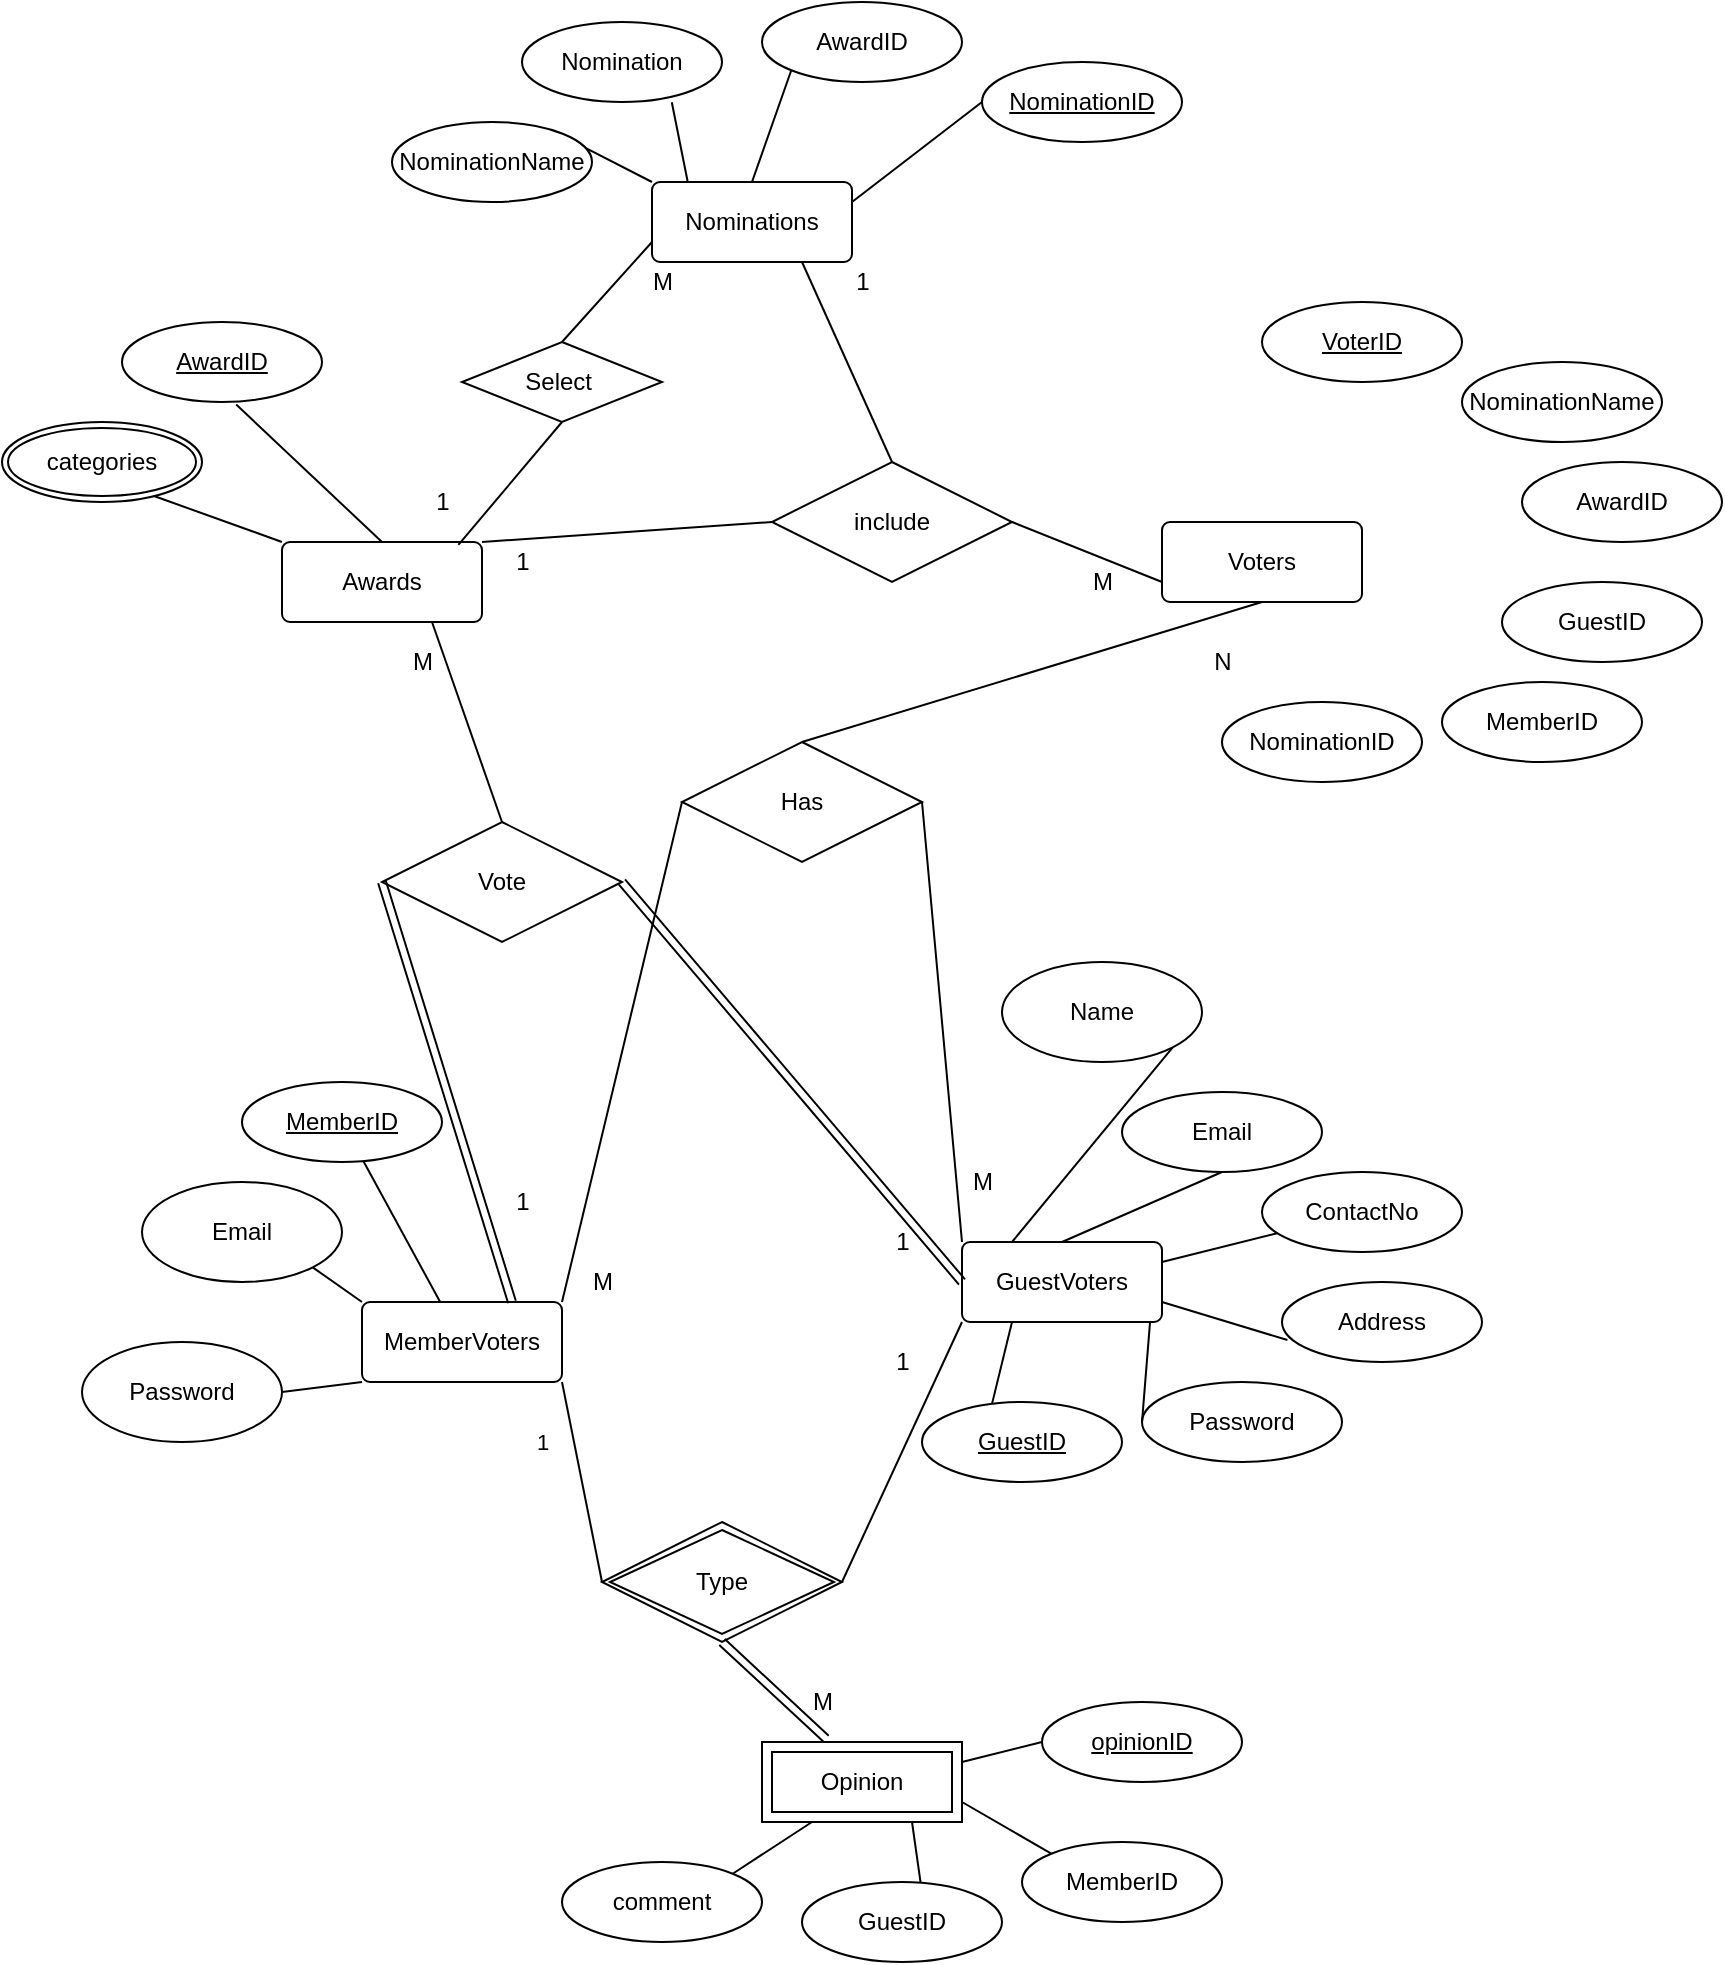 <mxfile version="13.8.0" type="device"><diagram id="R2lEEEUBdFMjLlhIrx00" name="Page-1"><mxGraphModel dx="1726" dy="2060" grid="1" gridSize="10" guides="1" tooltips="1" connect="1" arrows="1" fold="1" page="1" pageScale="1" pageWidth="850" pageHeight="1100" math="0" shadow="0" extFonts="Permanent Marker^https://fonts.googleapis.com/css?family=Permanent+Marker"><root><mxCell id="0"/><mxCell id="1" parent="0"/><mxCell id="uAqjlVzqLs7Ttaj7tHiM-1" value="Opinion" style="shape=ext;margin=3;double=1;whiteSpace=wrap;html=1;align=center;" vertex="1" parent="1"><mxGeometry x="390" y="340" width="100" height="40" as="geometry"/></mxCell><mxCell id="uAqjlVzqLs7Ttaj7tHiM-2" value="comment" style="ellipse;whiteSpace=wrap;html=1;align=center;" vertex="1" parent="1"><mxGeometry x="290" y="400" width="100" height="40" as="geometry"/></mxCell><mxCell id="uAqjlVzqLs7Ttaj7tHiM-3" value="GuestID" style="ellipse;whiteSpace=wrap;html=1;align=center;" vertex="1" parent="1"><mxGeometry x="410" y="410" width="100" height="40" as="geometry"/></mxCell><mxCell id="uAqjlVzqLs7Ttaj7tHiM-4" value="MemberID" style="ellipse;whiteSpace=wrap;html=1;align=center;" vertex="1" parent="1"><mxGeometry x="520" y="390" width="100" height="40" as="geometry"/></mxCell><mxCell id="uAqjlVzqLs7Ttaj7tHiM-5" value="opinionID" style="ellipse;whiteSpace=wrap;html=1;align=center;fontStyle=4" vertex="1" parent="1"><mxGeometry x="530" y="320" width="100" height="40" as="geometry"/></mxCell><mxCell id="uAqjlVzqLs7Ttaj7tHiM-7" value="" style="endArrow=none;html=1;rounded=0;entryX=0;entryY=0.5;entryDx=0;entryDy=0;exitX=1;exitY=0.25;exitDx=0;exitDy=0;" edge="1" parent="1" source="uAqjlVzqLs7Ttaj7tHiM-1" target="uAqjlVzqLs7Ttaj7tHiM-5"><mxGeometry relative="1" as="geometry"><mxPoint x="-80" y="220" as="sourcePoint"/><mxPoint x="80" y="220" as="targetPoint"/></mxGeometry></mxCell><mxCell id="uAqjlVzqLs7Ttaj7tHiM-8" value="" style="endArrow=none;html=1;rounded=0;entryX=0;entryY=0;entryDx=0;entryDy=0;exitX=1;exitY=0.75;exitDx=0;exitDy=0;" edge="1" parent="1" source="uAqjlVzqLs7Ttaj7tHiM-1" target="uAqjlVzqLs7Ttaj7tHiM-4"><mxGeometry relative="1" as="geometry"><mxPoint x="500" y="360" as="sourcePoint"/><mxPoint x="540" y="350" as="targetPoint"/></mxGeometry></mxCell><mxCell id="uAqjlVzqLs7Ttaj7tHiM-9" value="" style="endArrow=none;html=1;rounded=0;entryX=0.593;entryY=0.008;entryDx=0;entryDy=0;exitX=0.75;exitY=1;exitDx=0;exitDy=0;entryPerimeter=0;" edge="1" parent="1" source="uAqjlVzqLs7Ttaj7tHiM-1" target="uAqjlVzqLs7Ttaj7tHiM-3"><mxGeometry relative="1" as="geometry"><mxPoint x="510" y="370" as="sourcePoint"/><mxPoint x="550" y="360" as="targetPoint"/></mxGeometry></mxCell><mxCell id="uAqjlVzqLs7Ttaj7tHiM-10" value="" style="endArrow=none;html=1;rounded=0;entryX=1;entryY=0;entryDx=0;entryDy=0;exitX=0.25;exitY=1;exitDx=0;exitDy=0;" edge="1" parent="1" source="uAqjlVzqLs7Ttaj7tHiM-1" target="uAqjlVzqLs7Ttaj7tHiM-2"><mxGeometry relative="1" as="geometry"><mxPoint x="520" y="380" as="sourcePoint"/><mxPoint x="560" y="370" as="targetPoint"/></mxGeometry></mxCell><mxCell id="uAqjlVzqLs7Ttaj7tHiM-11" value="GuestVoters" style="rounded=1;arcSize=10;whiteSpace=wrap;html=1;align=center;" vertex="1" parent="1"><mxGeometry x="490" y="90" width="100" height="40" as="geometry"/></mxCell><mxCell id="uAqjlVzqLs7Ttaj7tHiM-12" value="MemberVoters" style="rounded=1;arcSize=10;whiteSpace=wrap;html=1;align=center;" vertex="1" parent="1"><mxGeometry x="190" y="120" width="100" height="40" as="geometry"/></mxCell><mxCell id="uAqjlVzqLs7Ttaj7tHiM-13" value="Type" style="shape=rhombus;double=1;perimeter=rhombusPerimeter;whiteSpace=wrap;html=1;align=center;" vertex="1" parent="1"><mxGeometry x="310" y="230" width="120" height="60" as="geometry"/></mxCell><mxCell id="uAqjlVzqLs7Ttaj7tHiM-14" value="" style="shape=link;html=1;rounded=0;entryX=0.32;entryY=-0.042;entryDx=0;entryDy=0;entryPerimeter=0;exitX=0.5;exitY=1;exitDx=0;exitDy=0;" edge="1" parent="1" source="uAqjlVzqLs7Ttaj7tHiM-13" target="uAqjlVzqLs7Ttaj7tHiM-1"><mxGeometry relative="1" as="geometry"><mxPoint x="-10" y="260" as="sourcePoint"/><mxPoint x="150" y="260" as="targetPoint"/></mxGeometry></mxCell><mxCell id="uAqjlVzqLs7Ttaj7tHiM-15" value="" style="resizable=0;html=1;align=right;verticalAlign=bottom;" connectable="0" vertex="1" parent="uAqjlVzqLs7Ttaj7tHiM-14"><mxGeometry x="1" relative="1" as="geometry"/></mxCell><mxCell id="uAqjlVzqLs7Ttaj7tHiM-16" value="M" style="text;html=1;align=center;verticalAlign=middle;resizable=0;points=[];autosize=1;" vertex="1" parent="1"><mxGeometry x="405" y="310" width="30" height="20" as="geometry"/></mxCell><mxCell id="uAqjlVzqLs7Ttaj7tHiM-17" value="" style="endArrow=none;html=1;rounded=0;entryX=0;entryY=1;entryDx=0;entryDy=0;exitX=1;exitY=0.5;exitDx=0;exitDy=0;" edge="1" parent="1" source="uAqjlVzqLs7Ttaj7tHiM-13" target="uAqjlVzqLs7Ttaj7tHiM-11"><mxGeometry relative="1" as="geometry"><mxPoint x="500" y="360" as="sourcePoint"/><mxPoint x="540" y="350" as="targetPoint"/></mxGeometry></mxCell><mxCell id="uAqjlVzqLs7Ttaj7tHiM-18" value="" style="endArrow=none;html=1;rounded=0;entryX=1;entryY=1;entryDx=0;entryDy=0;exitX=0;exitY=0.5;exitDx=0;exitDy=0;" edge="1" parent="1" source="uAqjlVzqLs7Ttaj7tHiM-13" target="uAqjlVzqLs7Ttaj7tHiM-12"><mxGeometry relative="1" as="geometry"><mxPoint x="510" y="370" as="sourcePoint"/><mxPoint x="550" y="360" as="targetPoint"/></mxGeometry></mxCell><mxCell id="uAqjlVzqLs7Ttaj7tHiM-64" value="1" style="edgeLabel;html=1;align=center;verticalAlign=middle;resizable=0;points=[];" vertex="1" connectable="0" parent="uAqjlVzqLs7Ttaj7tHiM-18"><mxGeometry x="0.458" y="-1" relative="1" as="geometry"><mxPoint x="-16.47" y="2.76" as="offset"/></mxGeometry></mxCell><mxCell id="uAqjlVzqLs7Ttaj7tHiM-24" value="GuestID" style="ellipse;whiteSpace=wrap;html=1;align=center;fontStyle=4;" vertex="1" parent="1"><mxGeometry x="470" y="170" width="100" height="40" as="geometry"/></mxCell><mxCell id="uAqjlVzqLs7Ttaj7tHiM-25" value="Password" style="ellipse;whiteSpace=wrap;html=1;align=center;" vertex="1" parent="1"><mxGeometry x="580" y="160" width="100" height="40" as="geometry"/></mxCell><mxCell id="uAqjlVzqLs7Ttaj7tHiM-26" value="Address" style="ellipse;whiteSpace=wrap;html=1;align=center;" vertex="1" parent="1"><mxGeometry x="650" y="110" width="100" height="40" as="geometry"/></mxCell><mxCell id="uAqjlVzqLs7Ttaj7tHiM-27" value="ContactNo" style="ellipse;whiteSpace=wrap;html=1;align=center;" vertex="1" parent="1"><mxGeometry x="640" y="55" width="100" height="40" as="geometry"/></mxCell><mxCell id="uAqjlVzqLs7Ttaj7tHiM-28" value="Email" style="ellipse;whiteSpace=wrap;html=1;align=center;" vertex="1" parent="1"><mxGeometry x="570" y="15" width="100" height="40" as="geometry"/></mxCell><mxCell id="uAqjlVzqLs7Ttaj7tHiM-29" value="Name" style="ellipse;whiteSpace=wrap;html=1;align=center;" vertex="1" parent="1"><mxGeometry x="510" y="-50" width="100" height="50" as="geometry"/></mxCell><mxCell id="uAqjlVzqLs7Ttaj7tHiM-31" value="" style="endArrow=none;html=1;rounded=0;entryX=0.25;entryY=1;entryDx=0;entryDy=0;exitX=0.351;exitY=0.014;exitDx=0;exitDy=0;exitPerimeter=0;" edge="1" parent="1" source="uAqjlVzqLs7Ttaj7tHiM-24" target="uAqjlVzqLs7Ttaj7tHiM-11"><mxGeometry relative="1" as="geometry"><mxPoint x="440" y="270" as="sourcePoint"/><mxPoint x="500" y="140" as="targetPoint"/></mxGeometry></mxCell><mxCell id="uAqjlVzqLs7Ttaj7tHiM-32" value="" style="endArrow=none;html=1;rounded=0;entryX=0.25;entryY=0;entryDx=0;entryDy=0;exitX=1;exitY=1;exitDx=0;exitDy=0;" edge="1" parent="1" source="uAqjlVzqLs7Ttaj7tHiM-29" target="uAqjlVzqLs7Ttaj7tHiM-11"><mxGeometry relative="1" as="geometry"><mxPoint x="450" y="280" as="sourcePoint"/><mxPoint x="510" y="150" as="targetPoint"/></mxGeometry></mxCell><mxCell id="uAqjlVzqLs7Ttaj7tHiM-33" value="" style="endArrow=none;html=1;rounded=0;entryX=0.5;entryY=0;entryDx=0;entryDy=0;exitX=0.5;exitY=1;exitDx=0;exitDy=0;" edge="1" parent="1" source="uAqjlVzqLs7Ttaj7tHiM-28" target="uAqjlVzqLs7Ttaj7tHiM-11"><mxGeometry relative="1" as="geometry"><mxPoint x="460" y="290" as="sourcePoint"/><mxPoint x="520" y="160" as="targetPoint"/></mxGeometry></mxCell><mxCell id="uAqjlVzqLs7Ttaj7tHiM-34" value="" style="endArrow=none;html=1;rounded=0;entryX=0.94;entryY=1.008;entryDx=0;entryDy=0;exitX=0;exitY=0.5;exitDx=0;exitDy=0;entryPerimeter=0;" edge="1" parent="1" source="uAqjlVzqLs7Ttaj7tHiM-25" target="uAqjlVzqLs7Ttaj7tHiM-11"><mxGeometry relative="1" as="geometry"><mxPoint x="470" y="300" as="sourcePoint"/><mxPoint x="530" y="170" as="targetPoint"/></mxGeometry></mxCell><mxCell id="uAqjlVzqLs7Ttaj7tHiM-35" value="" style="endArrow=none;html=1;rounded=0;entryX=1;entryY=0.75;entryDx=0;entryDy=0;exitX=0.027;exitY=0.725;exitDx=0;exitDy=0;exitPerimeter=0;" edge="1" parent="1" source="uAqjlVzqLs7Ttaj7tHiM-26" target="uAqjlVzqLs7Ttaj7tHiM-11"><mxGeometry relative="1" as="geometry"><mxPoint x="480" y="310" as="sourcePoint"/><mxPoint x="540" y="180" as="targetPoint"/></mxGeometry></mxCell><mxCell id="uAqjlVzqLs7Ttaj7tHiM-36" value="" style="endArrow=none;html=1;rounded=0;exitX=1;exitY=0.25;exitDx=0;exitDy=0;" edge="1" parent="1" source="uAqjlVzqLs7Ttaj7tHiM-11" target="uAqjlVzqLs7Ttaj7tHiM-27"><mxGeometry relative="1" as="geometry"><mxPoint x="490" y="320" as="sourcePoint"/><mxPoint x="550" y="190" as="targetPoint"/></mxGeometry></mxCell><mxCell id="uAqjlVzqLs7Ttaj7tHiM-38" value="MemberID" style="ellipse;whiteSpace=wrap;html=1;align=center;fontStyle=4;" vertex="1" parent="1"><mxGeometry x="130" y="10" width="100" height="40" as="geometry"/></mxCell><mxCell id="uAqjlVzqLs7Ttaj7tHiM-39" value="Email" style="ellipse;whiteSpace=wrap;html=1;align=center;" vertex="1" parent="1"><mxGeometry x="80" y="60" width="100" height="50" as="geometry"/></mxCell><mxCell id="uAqjlVzqLs7Ttaj7tHiM-40" value="Password" style="ellipse;whiteSpace=wrap;html=1;align=center;" vertex="1" parent="1"><mxGeometry x="50" y="140" width="100" height="50" as="geometry"/></mxCell><mxCell id="uAqjlVzqLs7Ttaj7tHiM-41" value="" style="endArrow=none;html=1;rounded=0;" edge="1" parent="1" source="uAqjlVzqLs7Ttaj7tHiM-12" target="uAqjlVzqLs7Ttaj7tHiM-38"><mxGeometry relative="1" as="geometry"><mxPoint x="320" y="270" as="sourcePoint"/><mxPoint x="243" y="70" as="targetPoint"/></mxGeometry></mxCell><mxCell id="uAqjlVzqLs7Ttaj7tHiM-42" value="" style="endArrow=none;html=1;rounded=0;entryX=1;entryY=1;entryDx=0;entryDy=0;exitX=0;exitY=0;exitDx=0;exitDy=0;" edge="1" parent="1" source="uAqjlVzqLs7Ttaj7tHiM-12" target="uAqjlVzqLs7Ttaj7tHiM-39"><mxGeometry relative="1" as="geometry"><mxPoint x="330" y="280" as="sourcePoint"/><mxPoint x="310" y="180" as="targetPoint"/></mxGeometry></mxCell><mxCell id="uAqjlVzqLs7Ttaj7tHiM-43" value="" style="endArrow=none;html=1;rounded=0;entryX=1;entryY=0.5;entryDx=0;entryDy=0;exitX=0;exitY=1;exitDx=0;exitDy=0;" edge="1" parent="1" source="uAqjlVzqLs7Ttaj7tHiM-12" target="uAqjlVzqLs7Ttaj7tHiM-40"><mxGeometry relative="1" as="geometry"><mxPoint x="340" y="290" as="sourcePoint"/><mxPoint x="320" y="190" as="targetPoint"/></mxGeometry></mxCell><mxCell id="uAqjlVzqLs7Ttaj7tHiM-44" value="Has" style="shape=rhombus;perimeter=rhombusPerimeter;whiteSpace=wrap;html=1;align=center;" vertex="1" parent="1"><mxGeometry x="350" y="-160" width="120" height="60" as="geometry"/></mxCell><mxCell id="uAqjlVzqLs7Ttaj7tHiM-45" value="Vote" style="shape=rhombus;perimeter=rhombusPerimeter;whiteSpace=wrap;html=1;align=center;" vertex="1" parent="1"><mxGeometry x="200" y="-120" width="120" height="60" as="geometry"/></mxCell><mxCell id="uAqjlVzqLs7Ttaj7tHiM-49" value="" style="endArrow=none;html=1;rounded=0;entryX=0;entryY=0.5;entryDx=0;entryDy=0;exitX=1;exitY=0;exitDx=0;exitDy=0;" edge="1" parent="1" source="uAqjlVzqLs7Ttaj7tHiM-12" target="uAqjlVzqLs7Ttaj7tHiM-44"><mxGeometry relative="1" as="geometry"><mxPoint x="259.091" y="150" as="sourcePoint"/><mxPoint x="220.658" y="79.54" as="targetPoint"/></mxGeometry></mxCell><mxCell id="uAqjlVzqLs7Ttaj7tHiM-50" value="" style="endArrow=none;html=1;rounded=0;entryX=1;entryY=0.5;entryDx=0;entryDy=0;exitX=0;exitY=0;exitDx=0;exitDy=0;" edge="1" parent="1" source="uAqjlVzqLs7Ttaj7tHiM-11" target="uAqjlVzqLs7Ttaj7tHiM-44"><mxGeometry relative="1" as="geometry"><mxPoint x="269.091" y="160" as="sourcePoint"/><mxPoint x="230.658" y="89.54" as="targetPoint"/></mxGeometry></mxCell><mxCell id="uAqjlVzqLs7Ttaj7tHiM-53" value="Voters" style="rounded=1;arcSize=10;whiteSpace=wrap;html=1;align=center;" vertex="1" parent="1"><mxGeometry x="590" y="-270" width="100" height="40" as="geometry"/></mxCell><mxCell id="uAqjlVzqLs7Ttaj7tHiM-54" value="Awards" style="rounded=1;arcSize=10;whiteSpace=wrap;html=1;align=center;" vertex="1" parent="1"><mxGeometry x="150" y="-260" width="100" height="40" as="geometry"/></mxCell><mxCell id="uAqjlVzqLs7Ttaj7tHiM-56" value="" style="endArrow=none;html=1;rounded=0;entryX=0.5;entryY=1;entryDx=0;entryDy=0;exitX=0.5;exitY=0;exitDx=0;exitDy=0;" edge="1" parent="1" source="uAqjlVzqLs7Ttaj7tHiM-44" target="uAqjlVzqLs7Ttaj7tHiM-53"><mxGeometry relative="1" as="geometry"><mxPoint x="300" y="130" as="sourcePoint"/><mxPoint x="360" y="-120" as="targetPoint"/></mxGeometry></mxCell><mxCell id="uAqjlVzqLs7Ttaj7tHiM-57" value="" style="shape=link;html=1;rounded=0;entryX=0;entryY=0.5;entryDx=0;entryDy=0;exitX=1;exitY=0.5;exitDx=0;exitDy=0;" edge="1" parent="1" source="uAqjlVzqLs7Ttaj7tHiM-45" target="uAqjlVzqLs7Ttaj7tHiM-11"><mxGeometry relative="1" as="geometry"><mxPoint x="411" y="299" as="sourcePoint"/><mxPoint x="463" y="347.32" as="targetPoint"/></mxGeometry></mxCell><mxCell id="uAqjlVzqLs7Ttaj7tHiM-58" value="" style="resizable=0;html=1;align=right;verticalAlign=bottom;" connectable="0" vertex="1" parent="uAqjlVzqLs7Ttaj7tHiM-57"><mxGeometry x="1" relative="1" as="geometry"/></mxCell><mxCell id="uAqjlVzqLs7Ttaj7tHiM-59" value="" style="shape=link;html=1;rounded=0;entryX=0.75;entryY=0;entryDx=0;entryDy=0;exitX=0;exitY=0.5;exitDx=0;exitDy=0;" edge="1" parent="1" source="uAqjlVzqLs7Ttaj7tHiM-45" target="uAqjlVzqLs7Ttaj7tHiM-12"><mxGeometry relative="1" as="geometry"><mxPoint x="390" y="310" as="sourcePoint"/><mxPoint x="442" y="358.32" as="targetPoint"/></mxGeometry></mxCell><mxCell id="uAqjlVzqLs7Ttaj7tHiM-60" value="" style="resizable=0;html=1;align=right;verticalAlign=bottom;" connectable="0" vertex="1" parent="uAqjlVzqLs7Ttaj7tHiM-59"><mxGeometry x="1" relative="1" as="geometry"/></mxCell><mxCell id="uAqjlVzqLs7Ttaj7tHiM-63" value="" style="endArrow=none;html=1;rounded=0;entryX=0.75;entryY=1;entryDx=0;entryDy=0;exitX=0.5;exitY=0;exitDx=0;exitDy=0;" edge="1" parent="1" source="uAqjlVzqLs7Ttaj7tHiM-45" target="uAqjlVzqLs7Ttaj7tHiM-54"><mxGeometry relative="1" as="geometry"><mxPoint x="420" y="-150" as="sourcePoint"/><mxPoint x="435" y="-240" as="targetPoint"/></mxGeometry></mxCell><mxCell id="uAqjlVzqLs7Ttaj7tHiM-65" value="1" style="text;html=1;align=center;verticalAlign=middle;resizable=0;points=[];autosize=1;" vertex="1" parent="1"><mxGeometry x="450" y="140" width="20" height="20" as="geometry"/></mxCell><mxCell id="uAqjlVzqLs7Ttaj7tHiM-66" value="1" style="text;html=1;align=center;verticalAlign=middle;resizable=0;points=[];autosize=1;" vertex="1" parent="1"><mxGeometry x="260" y="60" width="20" height="20" as="geometry"/></mxCell><mxCell id="uAqjlVzqLs7Ttaj7tHiM-67" value="M" style="text;html=1;align=center;verticalAlign=middle;resizable=0;points=[];autosize=1;" vertex="1" parent="1"><mxGeometry x="295" y="100" width="30" height="20" as="geometry"/></mxCell><mxCell id="uAqjlVzqLs7Ttaj7tHiM-68" value="M" style="text;html=1;align=center;verticalAlign=middle;resizable=0;points=[];autosize=1;" vertex="1" parent="1"><mxGeometry x="205" y="-210" width="30" height="20" as="geometry"/></mxCell><mxCell id="uAqjlVzqLs7Ttaj7tHiM-69" value="1" style="text;html=1;align=center;verticalAlign=middle;resizable=0;points=[];autosize=1;rotation=0;" vertex="1" parent="1"><mxGeometry x="450" y="80" width="20" height="20" as="geometry"/></mxCell><mxCell id="uAqjlVzqLs7Ttaj7tHiM-70" value="M" style="text;html=1;align=center;verticalAlign=middle;resizable=0;points=[];autosize=1;" vertex="1" parent="1"><mxGeometry x="485" y="50" width="30" height="20" as="geometry"/></mxCell><mxCell id="uAqjlVzqLs7Ttaj7tHiM-71" value="N" style="text;html=1;align=center;verticalAlign=middle;resizable=0;points=[];autosize=1;" vertex="1" parent="1"><mxGeometry x="610" y="-210" width="20" height="20" as="geometry"/></mxCell><mxCell id="uAqjlVzqLs7Ttaj7tHiM-73" value="categories" style="ellipse;shape=doubleEllipse;margin=3;whiteSpace=wrap;html=1;align=center;" vertex="1" parent="1"><mxGeometry x="10" y="-320" width="100" height="40" as="geometry"/></mxCell><mxCell id="uAqjlVzqLs7Ttaj7tHiM-74" value="AwardID" style="ellipse;whiteSpace=wrap;html=1;align=center;fontStyle=4;" vertex="1" parent="1"><mxGeometry x="70" y="-370" width="100" height="40" as="geometry"/></mxCell><mxCell id="uAqjlVzqLs7Ttaj7tHiM-75" value="" style="endArrow=none;html=1;rounded=0;entryX=0.571;entryY=1.031;entryDx=0;entryDy=0;exitX=0.5;exitY=0;exitDx=0;exitDy=0;entryPerimeter=0;" edge="1" parent="1" source="uAqjlVzqLs7Ttaj7tHiM-54" target="uAqjlVzqLs7Ttaj7tHiM-74"><mxGeometry relative="1" as="geometry"><mxPoint x="270" y="-110" as="sourcePoint"/><mxPoint x="235" y="-210" as="targetPoint"/></mxGeometry></mxCell><mxCell id="uAqjlVzqLs7Ttaj7tHiM-76" value="" style="endArrow=none;html=1;rounded=0;entryX=0.76;entryY=0.925;entryDx=0;entryDy=0;entryPerimeter=0;" edge="1" parent="1" target="uAqjlVzqLs7Ttaj7tHiM-73"><mxGeometry relative="1" as="geometry"><mxPoint x="150" y="-260" as="sourcePoint"/><mxPoint x="245" y="-200" as="targetPoint"/></mxGeometry></mxCell><mxCell id="uAqjlVzqLs7Ttaj7tHiM-77" value="VoterID" style="ellipse;whiteSpace=wrap;html=1;align=center;fontStyle=4;" vertex="1" parent="1"><mxGeometry x="640" y="-380" width="100" height="40" as="geometry"/></mxCell><mxCell id="uAqjlVzqLs7Ttaj7tHiM-78" value="AwardID" style="ellipse;whiteSpace=wrap;html=1;align=center;" vertex="1" parent="1"><mxGeometry x="770" y="-300" width="100" height="40" as="geometry"/></mxCell><mxCell id="uAqjlVzqLs7Ttaj7tHiM-79" value="GuestID" style="ellipse;whiteSpace=wrap;html=1;align=center;" vertex="1" parent="1"><mxGeometry x="760" y="-240" width="100" height="40" as="geometry"/></mxCell><mxCell id="uAqjlVzqLs7Ttaj7tHiM-80" value="MemberID" style="ellipse;whiteSpace=wrap;html=1;align=center;" vertex="1" parent="1"><mxGeometry x="730" y="-190" width="100" height="40" as="geometry"/></mxCell><mxCell id="uAqjlVzqLs7Ttaj7tHiM-81" value="NominationID" style="ellipse;whiteSpace=wrap;html=1;align=center;" vertex="1" parent="1"><mxGeometry x="620" y="-180" width="100" height="40" as="geometry"/></mxCell><mxCell id="uAqjlVzqLs7Ttaj7tHiM-82" value="NominationName" style="ellipse;whiteSpace=wrap;html=1;align=center;" vertex="1" parent="1"><mxGeometry x="740" y="-350" width="100" height="40" as="geometry"/></mxCell><mxCell id="uAqjlVzqLs7Ttaj7tHiM-83" value="Nominations" style="rounded=1;arcSize=10;whiteSpace=wrap;html=1;align=center;" vertex="1" parent="1"><mxGeometry x="335" y="-440" width="100" height="40" as="geometry"/></mxCell><mxCell id="uAqjlVzqLs7Ttaj7tHiM-84" value="NominationID" style="ellipse;whiteSpace=wrap;html=1;align=center;fontStyle=4;" vertex="1" parent="1"><mxGeometry x="500" y="-500" width="100" height="40" as="geometry"/></mxCell><mxCell id="uAqjlVzqLs7Ttaj7tHiM-85" value="AwardID&lt;span style=&quot;color: rgba(0 , 0 , 0 , 0) ; font-family: monospace ; font-size: 0px&quot;&gt;%3CmxGraphModel%3E%3Croot%3E%3CmxCell%20id%3D%220%22%2F%3E%3CmxCell%20id%3D%221%22%20parent%3D%220%22%2F%3E%3CmxCell%20id%3D%222%22%20value%3D%22NominationName%22%20style%3D%22ellipse%3BwhiteSpace%3Dwrap%3Bhtml%3D1%3Balign%3Dcenter%3B%22%20vertex%3D%221%22%20parent%3D%221%22%3E%3CmxGeometry%20x%3D%22740%22%20y%3D%22-350%22%20width%3D%22100%22%20height%3D%2240%22%20as%3D%22geometry%22%2F%3E%3C%2FmxCell%3E%3C%2Froot%3E%3C%2FmxGraphModel%3E&lt;/span&gt;" style="ellipse;whiteSpace=wrap;html=1;align=center;" vertex="1" parent="1"><mxGeometry x="390" y="-530" width="100" height="40" as="geometry"/></mxCell><mxCell id="uAqjlVzqLs7Ttaj7tHiM-86" value="Nomination&lt;span style=&quot;color: rgba(0 , 0 , 0 , 0) ; font-family: monospace ; font-size: 0px&quot;&gt;%3CmxGraphModel%3E%3Croot%3E%3CmxCell%20id%3D%220%22%2F%3E%3CmxCell%20id%3D%221%22%20parent%3D%220%22%2F%3E%3CmxCell%20id%3D%222%22%20value%3D%22NominationName%22%20style%3D%22ellipse%3BwhiteSpace%3Dwrap%3Bhtml%3D1%3Balign%3Dcenter%3B%22%20vertex%3D%221%22%20parent%3D%221%22%3E%3CmxGeometry%20x%3D%22740%22%20y%3D%22-350%22%20width%3D%22100%22%20height%3D%2240%22%20as%3D%22geometry%22%2F%3E%3C%2FmxCell%3E%3C%2Froot%3E%3C%2FmxGraphModel%3E&lt;/span&gt;" style="ellipse;whiteSpace=wrap;html=1;align=center;" vertex="1" parent="1"><mxGeometry x="270" y="-520" width="100" height="40" as="geometry"/></mxCell><mxCell id="uAqjlVzqLs7Ttaj7tHiM-87" value="NominationName" style="ellipse;whiteSpace=wrap;html=1;align=center;" vertex="1" parent="1"><mxGeometry x="205" y="-470" width="100" height="40" as="geometry"/></mxCell><mxCell id="uAqjlVzqLs7Ttaj7tHiM-89" value="Select&amp;nbsp;" style="shape=rhombus;perimeter=rhombusPerimeter;whiteSpace=wrap;html=1;align=center;" vertex="1" parent="1"><mxGeometry x="240" y="-360" width="100" height="40" as="geometry"/></mxCell><mxCell id="uAqjlVzqLs7Ttaj7tHiM-90" value="" style="endArrow=none;html=1;rounded=0;entryX=0.5;entryY=1;entryDx=0;entryDy=0;exitX=0.882;exitY=0.036;exitDx=0;exitDy=0;exitPerimeter=0;" edge="1" parent="1" source="uAqjlVzqLs7Ttaj7tHiM-54" target="uAqjlVzqLs7Ttaj7tHiM-89"><mxGeometry relative="1" as="geometry"><mxPoint x="210" y="-250" as="sourcePoint"/><mxPoint x="137.1" y="-318.76" as="targetPoint"/></mxGeometry></mxCell><mxCell id="uAqjlVzqLs7Ttaj7tHiM-91" value="" style="endArrow=none;html=1;rounded=0;entryX=0;entryY=0.75;entryDx=0;entryDy=0;exitX=0.5;exitY=0;exitDx=0;exitDy=0;" edge="1" parent="1" source="uAqjlVzqLs7Ttaj7tHiM-89" target="uAqjlVzqLs7Ttaj7tHiM-83"><mxGeometry relative="1" as="geometry"><mxPoint x="220" y="-240" as="sourcePoint"/><mxPoint x="147.1" y="-308.76" as="targetPoint"/></mxGeometry></mxCell><mxCell id="uAqjlVzqLs7Ttaj7tHiM-93" value="1" style="text;html=1;align=center;verticalAlign=middle;resizable=0;points=[];autosize=1;" vertex="1" parent="1"><mxGeometry x="220" y="-290" width="20" height="20" as="geometry"/></mxCell><mxCell id="uAqjlVzqLs7Ttaj7tHiM-94" value="M" style="text;html=1;align=center;verticalAlign=middle;resizable=0;points=[];autosize=1;" vertex="1" parent="1"><mxGeometry x="325" y="-400" width="30" height="20" as="geometry"/></mxCell><mxCell id="uAqjlVzqLs7Ttaj7tHiM-95" value="" style="endArrow=none;html=1;rounded=0;entryX=0.972;entryY=0.331;entryDx=0;entryDy=0;exitX=0;exitY=0;exitDx=0;exitDy=0;entryPerimeter=0;" edge="1" parent="1" source="uAqjlVzqLs7Ttaj7tHiM-83" target="uAqjlVzqLs7Ttaj7tHiM-87"><mxGeometry relative="1" as="geometry"><mxPoint x="300" y="-350" as="sourcePoint"/><mxPoint x="345" y="-400" as="targetPoint"/></mxGeometry></mxCell><mxCell id="uAqjlVzqLs7Ttaj7tHiM-96" value="" style="endArrow=none;html=1;rounded=0;entryX=0.749;entryY=1.003;entryDx=0;entryDy=0;exitX=0.179;exitY=0.003;exitDx=0;exitDy=0;entryPerimeter=0;exitPerimeter=0;" edge="1" parent="1" source="uAqjlVzqLs7Ttaj7tHiM-83" target="uAqjlVzqLs7Ttaj7tHiM-86"><mxGeometry relative="1" as="geometry"><mxPoint x="310" y="-340" as="sourcePoint"/><mxPoint x="355" y="-390" as="targetPoint"/></mxGeometry></mxCell><mxCell id="uAqjlVzqLs7Ttaj7tHiM-97" value="" style="endArrow=none;html=1;rounded=0;entryX=0;entryY=1;entryDx=0;entryDy=0;exitX=0.5;exitY=0;exitDx=0;exitDy=0;" edge="1" parent="1" source="uAqjlVzqLs7Ttaj7tHiM-83" target="uAqjlVzqLs7Ttaj7tHiM-85"><mxGeometry relative="1" as="geometry"><mxPoint x="320" y="-330" as="sourcePoint"/><mxPoint x="365" y="-380" as="targetPoint"/></mxGeometry></mxCell><mxCell id="uAqjlVzqLs7Ttaj7tHiM-98" value="" style="endArrow=none;html=1;rounded=0;entryX=0;entryY=0.5;entryDx=0;entryDy=0;exitX=1;exitY=0.25;exitDx=0;exitDy=0;" edge="1" parent="1" source="uAqjlVzqLs7Ttaj7tHiM-83" target="uAqjlVzqLs7Ttaj7tHiM-84"><mxGeometry relative="1" as="geometry"><mxPoint x="330" y="-320" as="sourcePoint"/><mxPoint x="375" y="-370" as="targetPoint"/></mxGeometry></mxCell><mxCell id="uAqjlVzqLs7Ttaj7tHiM-99" value="include" style="shape=rhombus;perimeter=rhombusPerimeter;whiteSpace=wrap;html=1;align=center;" vertex="1" parent="1"><mxGeometry x="395" y="-300" width="120" height="60" as="geometry"/></mxCell><mxCell id="uAqjlVzqLs7Ttaj7tHiM-100" value="" style="endArrow=none;html=1;rounded=0;entryX=0;entryY=0.75;entryDx=0;entryDy=0;exitX=1;exitY=0.5;exitDx=0;exitDy=0;" edge="1" parent="1" source="uAqjlVzqLs7Ttaj7tHiM-99" target="uAqjlVzqLs7Ttaj7tHiM-53"><mxGeometry relative="1" as="geometry"><mxPoint x="420" y="-150" as="sourcePoint"/><mxPoint x="650" y="-220" as="targetPoint"/></mxGeometry></mxCell><mxCell id="uAqjlVzqLs7Ttaj7tHiM-101" value="" style="endArrow=none;html=1;rounded=0;entryX=0.5;entryY=0;entryDx=0;entryDy=0;exitX=0.75;exitY=1;exitDx=0;exitDy=0;" edge="1" parent="1" source="uAqjlVzqLs7Ttaj7tHiM-83" target="uAqjlVzqLs7Ttaj7tHiM-99"><mxGeometry relative="1" as="geometry"><mxPoint x="525" y="-260" as="sourcePoint"/><mxPoint x="600" y="-230" as="targetPoint"/></mxGeometry></mxCell><mxCell id="uAqjlVzqLs7Ttaj7tHiM-102" value="" style="endArrow=none;html=1;rounded=0;entryX=0;entryY=0.5;entryDx=0;entryDy=0;exitX=1;exitY=0;exitDx=0;exitDy=0;" edge="1" parent="1" source="uAqjlVzqLs7Ttaj7tHiM-54" target="uAqjlVzqLs7Ttaj7tHiM-99"><mxGeometry relative="1" as="geometry"><mxPoint x="535" y="-250" as="sourcePoint"/><mxPoint x="610" y="-220" as="targetPoint"/></mxGeometry></mxCell><mxCell id="uAqjlVzqLs7Ttaj7tHiM-103" value="1" style="text;html=1;align=center;verticalAlign=middle;resizable=0;points=[];autosize=1;" vertex="1" parent="1"><mxGeometry x="260" y="-260" width="20" height="20" as="geometry"/></mxCell><mxCell id="uAqjlVzqLs7Ttaj7tHiM-104" value="M" style="text;html=1;align=center;verticalAlign=middle;resizable=0;points=[];autosize=1;" vertex="1" parent="1"><mxGeometry x="545" y="-250" width="30" height="20" as="geometry"/></mxCell><mxCell id="uAqjlVzqLs7Ttaj7tHiM-105" value="1" style="text;html=1;align=center;verticalAlign=middle;resizable=0;points=[];autosize=1;" vertex="1" parent="1"><mxGeometry x="430" y="-400" width="20" height="20" as="geometry"/></mxCell></root></mxGraphModel></diagram></mxfile>